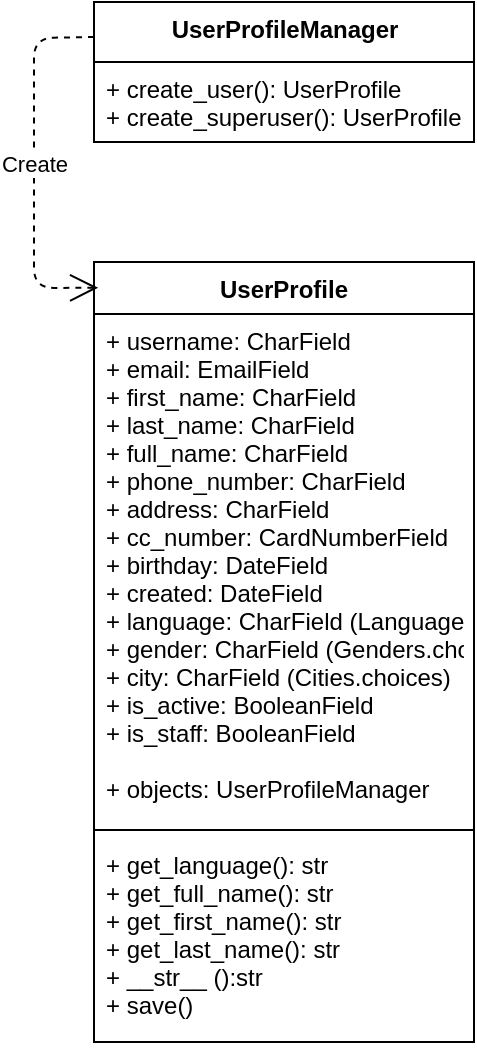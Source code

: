 <mxfile version="14.6.13" type="device"><diagram id="C5RBs43oDa-KdzZeNtuy" name="Page-1"><mxGraphModel dx="1350" dy="816" grid="1" gridSize="10" guides="1" tooltips="1" connect="1" arrows="1" fold="1" page="1" pageScale="1" pageWidth="827" pageHeight="1169" math="0" shadow="0"><root><mxCell id="WIyWlLk6GJQsqaUBKTNV-0"/><mxCell id="WIyWlLk6GJQsqaUBKTNV-1" parent="WIyWlLk6GJQsqaUBKTNV-0"/><mxCell id="mlpZqnR-9Dd0_uGwrRYm-0" value="&lt;span style=&quot;font-style: normal&quot;&gt;&lt;b&gt;UserProfileManager&lt;/b&gt;&lt;/span&gt;" style="swimlane;fontStyle=2;align=center;verticalAlign=top;childLayout=stackLayout;horizontal=1;startSize=30;horizontalStack=0;resizeParent=1;resizeParentMax=0;resizeLast=0;collapsible=1;marginBottom=0;html=1;" vertex="1" parent="WIyWlLk6GJQsqaUBKTNV-1"><mxGeometry x="100" y="20" width="190" height="70" as="geometry"/></mxCell><mxCell id="mlpZqnR-9Dd0_uGwrRYm-1" value="+ create_user(): UserProfile&#10;+ create_superuser(): UserProfile" style="text;strokeColor=none;fillColor=none;align=left;verticalAlign=top;spacingLeft=4;spacingRight=4;overflow=hidden;rotatable=0;points=[[0,0.5],[1,0.5]];portConstraint=eastwest;" vertex="1" parent="mlpZqnR-9Dd0_uGwrRYm-0"><mxGeometry y="30" width="190" height="40" as="geometry"/></mxCell><mxCell id="mlpZqnR-9Dd0_uGwrRYm-2" value="UserProfile" style="swimlane;fontStyle=1;align=center;verticalAlign=top;childLayout=stackLayout;horizontal=1;startSize=26;horizontalStack=0;resizeParent=1;resizeParentMax=0;resizeLast=0;collapsible=1;marginBottom=0;fontColor=#000000;" vertex="1" parent="WIyWlLk6GJQsqaUBKTNV-1"><mxGeometry x="100" y="150" width="190" height="390" as="geometry"/></mxCell><mxCell id="mlpZqnR-9Dd0_uGwrRYm-3" value="+ username: CharField&#10;+ email: EmailField&#10;+ first_name: CharField&#10;+ last_name: CharField&#10;+ full_name: CharField&#10;+ phone_number: CharField&#10;+ address: CharField&#10;+ cc_number: CardNumberField&#10;+ birthday: DateField&#10;+ created: DateField&#10;+ language: CharField (Languages.choices)&#10;+ gender: CharField (Genders.choices)&#10;+ city: CharField (Cities.choices)&#10;+ is_active: BooleanField&#10;+ is_staff: BooleanField&#10;&#10;+ objects: UserProfileManager&#10;" style="text;strokeColor=none;fillColor=none;align=left;verticalAlign=top;spacingLeft=4;spacingRight=4;overflow=hidden;rotatable=0;points=[[0,0.5],[1,0.5]];portConstraint=eastwest;" vertex="1" parent="mlpZqnR-9Dd0_uGwrRYm-2"><mxGeometry y="26" width="190" height="254" as="geometry"/></mxCell><mxCell id="mlpZqnR-9Dd0_uGwrRYm-4" value="" style="line;strokeWidth=1;fillColor=none;align=left;verticalAlign=middle;spacingTop=-1;spacingLeft=3;spacingRight=3;rotatable=0;labelPosition=right;points=[];portConstraint=eastwest;" vertex="1" parent="mlpZqnR-9Dd0_uGwrRYm-2"><mxGeometry y="280" width="190" height="8" as="geometry"/></mxCell><mxCell id="mlpZqnR-9Dd0_uGwrRYm-5" value="+ get_language(): str&#10;+ get_full_name(): str&#10;+ get_first_name(): str&#10;+ get_last_name(): str&#10;+ __str__ ():str&#10;+ save()" style="text;strokeColor=none;fillColor=none;align=left;verticalAlign=top;spacingLeft=4;spacingRight=4;overflow=hidden;rotatable=0;points=[[0,0.5],[1,0.5]];portConstraint=eastwest;" vertex="1" parent="mlpZqnR-9Dd0_uGwrRYm-2"><mxGeometry y="288" width="190" height="102" as="geometry"/></mxCell><mxCell id="mlpZqnR-9Dd0_uGwrRYm-7" value="Create" style="endArrow=open;endSize=12;dashed=1;html=1;exitX=0;exitY=0.25;exitDx=0;exitDy=0;entryX=0.011;entryY=0.033;entryDx=0;entryDy=0;entryPerimeter=0;" edge="1" parent="WIyWlLk6GJQsqaUBKTNV-1" source="mlpZqnR-9Dd0_uGwrRYm-0" target="mlpZqnR-9Dd0_uGwrRYm-2"><mxGeometry width="160" relative="1" as="geometry"><mxPoint x="60" y="120" as="sourcePoint"/><mxPoint x="220" y="120" as="targetPoint"/><Array as="points"><mxPoint x="70" y="38"/><mxPoint x="70" y="163"/></Array></mxGeometry></mxCell></root></mxGraphModel></diagram></mxfile>